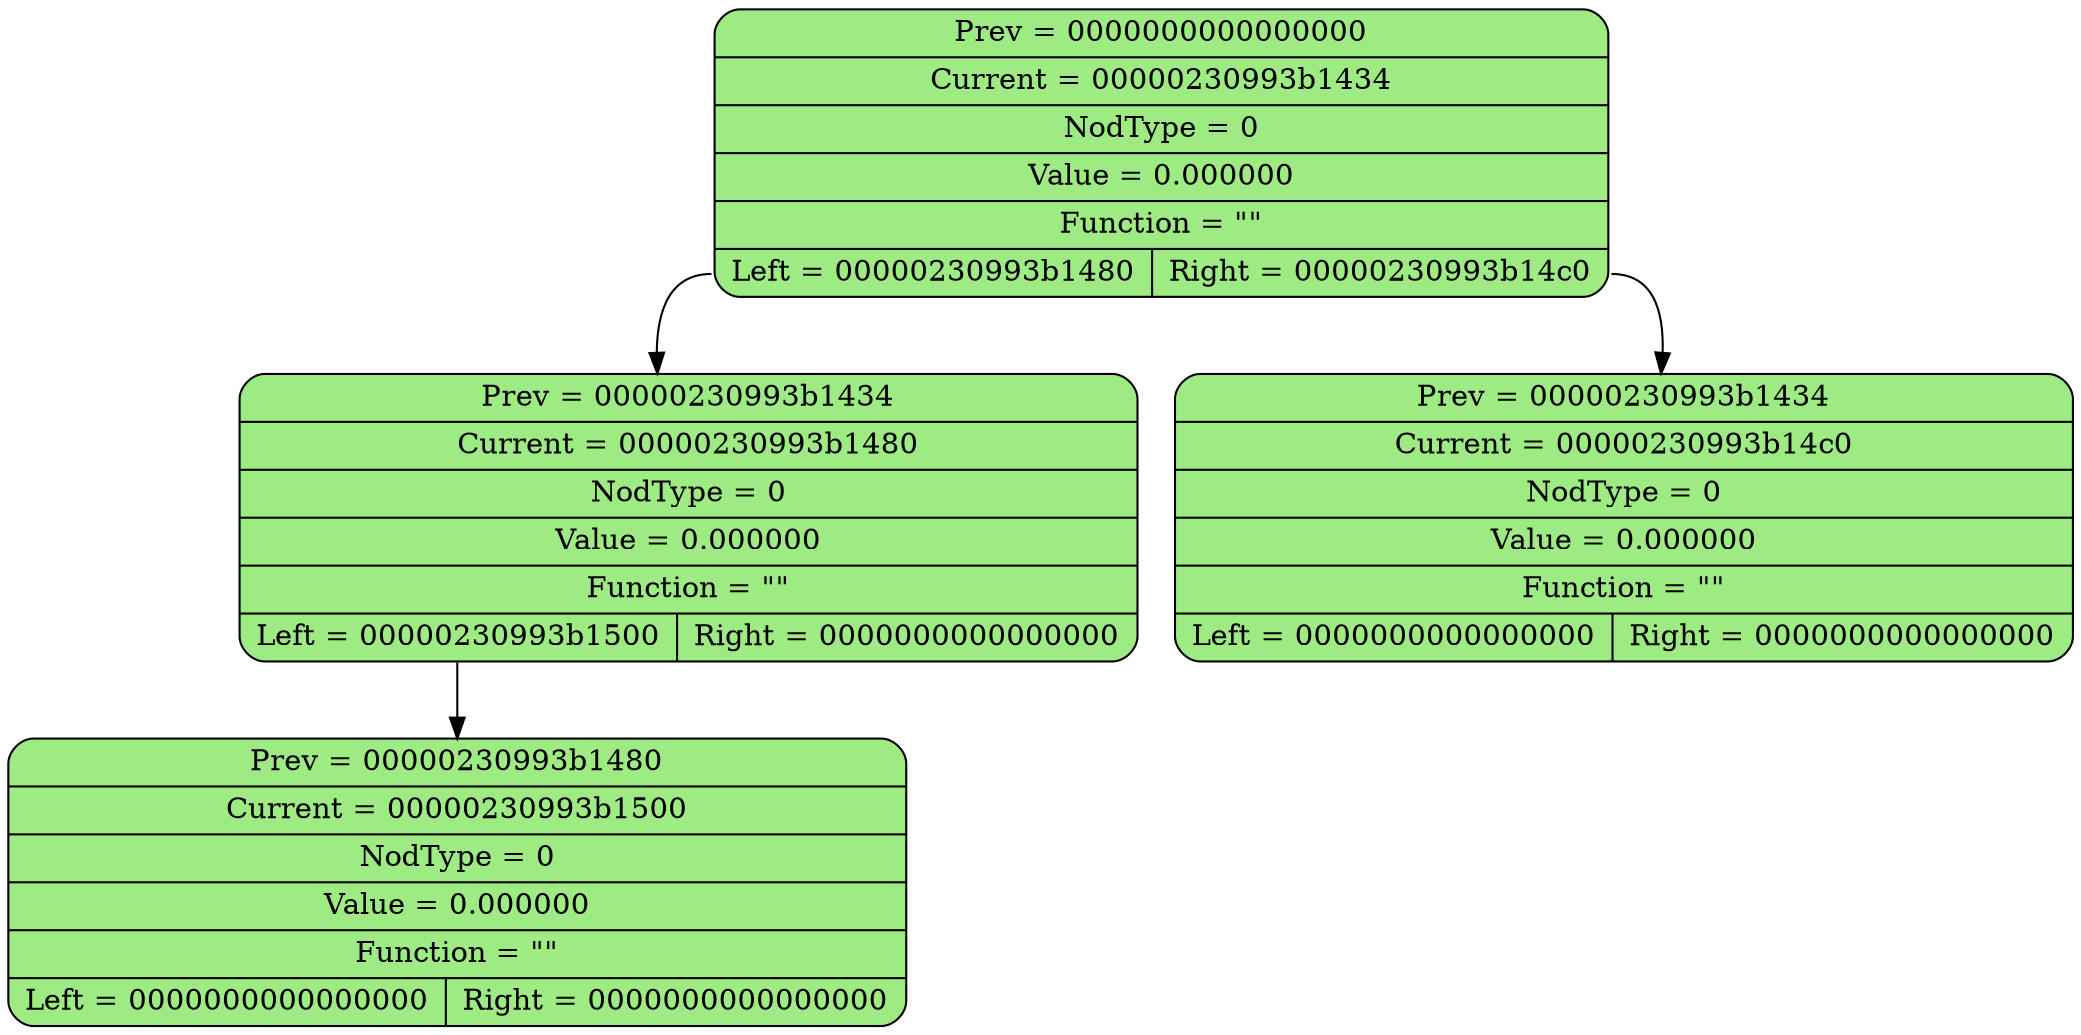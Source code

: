 digraph List_0 {
	graph [dpi = 300];
	rankdir = TB
	"Nod_0" [shape = "Mrecord", style = "filled", fillcolor = "#9feb83", label = "{ <prev> Prev = 0000000000000000 | Current = 00000230993b1434 | NodType = 0 | Value = 0.000000 | Function = \"\" |{ <left> Left = 00000230993b1480 | <right> Right = 00000230993b14c0} }"]
	"Nod_1" [shape = "Mrecord", style = "filled", fillcolor = "#9feb83", label = "{ <prev> Prev = 00000230993b1434 | Current = 00000230993b1480 | NodType = 0 | Value = 0.000000 | Function = \"\" |{ <left> Left = 00000230993b1500 | <right> Right = 0000000000000000} }"]
	"Nod_2" [shape = "Mrecord", style = "filled", fillcolor = "#9feb83", label = "{ <prev> Prev = 00000230993b1480 | Current = 00000230993b1500 | NodType = 0 | Value = 0.000000 | Function = \"\" |{ <left> Left = 0000000000000000 | <right> Right = 0000000000000000} }"]
	"Nod_3" [shape = "Mrecord", style = "filled", fillcolor = "#9feb83", label = "{ <prev> Prev = 00000230993b1434 | Current = 00000230993b14c0 | NodType = 0 | Value = 0.000000 | Function = \"\" |{ <left> Left = 0000000000000000 | <right> Right = 0000000000000000} }"]
	{ rank = same;  Nod_0; }
	{ rank = same;  Nod_1;  Nod_3; }
	{ rank = same;  Nod_2; }
	"Nod_0":left -> "Nod_1";
	"Nod_1":left -> "Nod_2";
	"Nod_0":right -> "Nod_3";
}